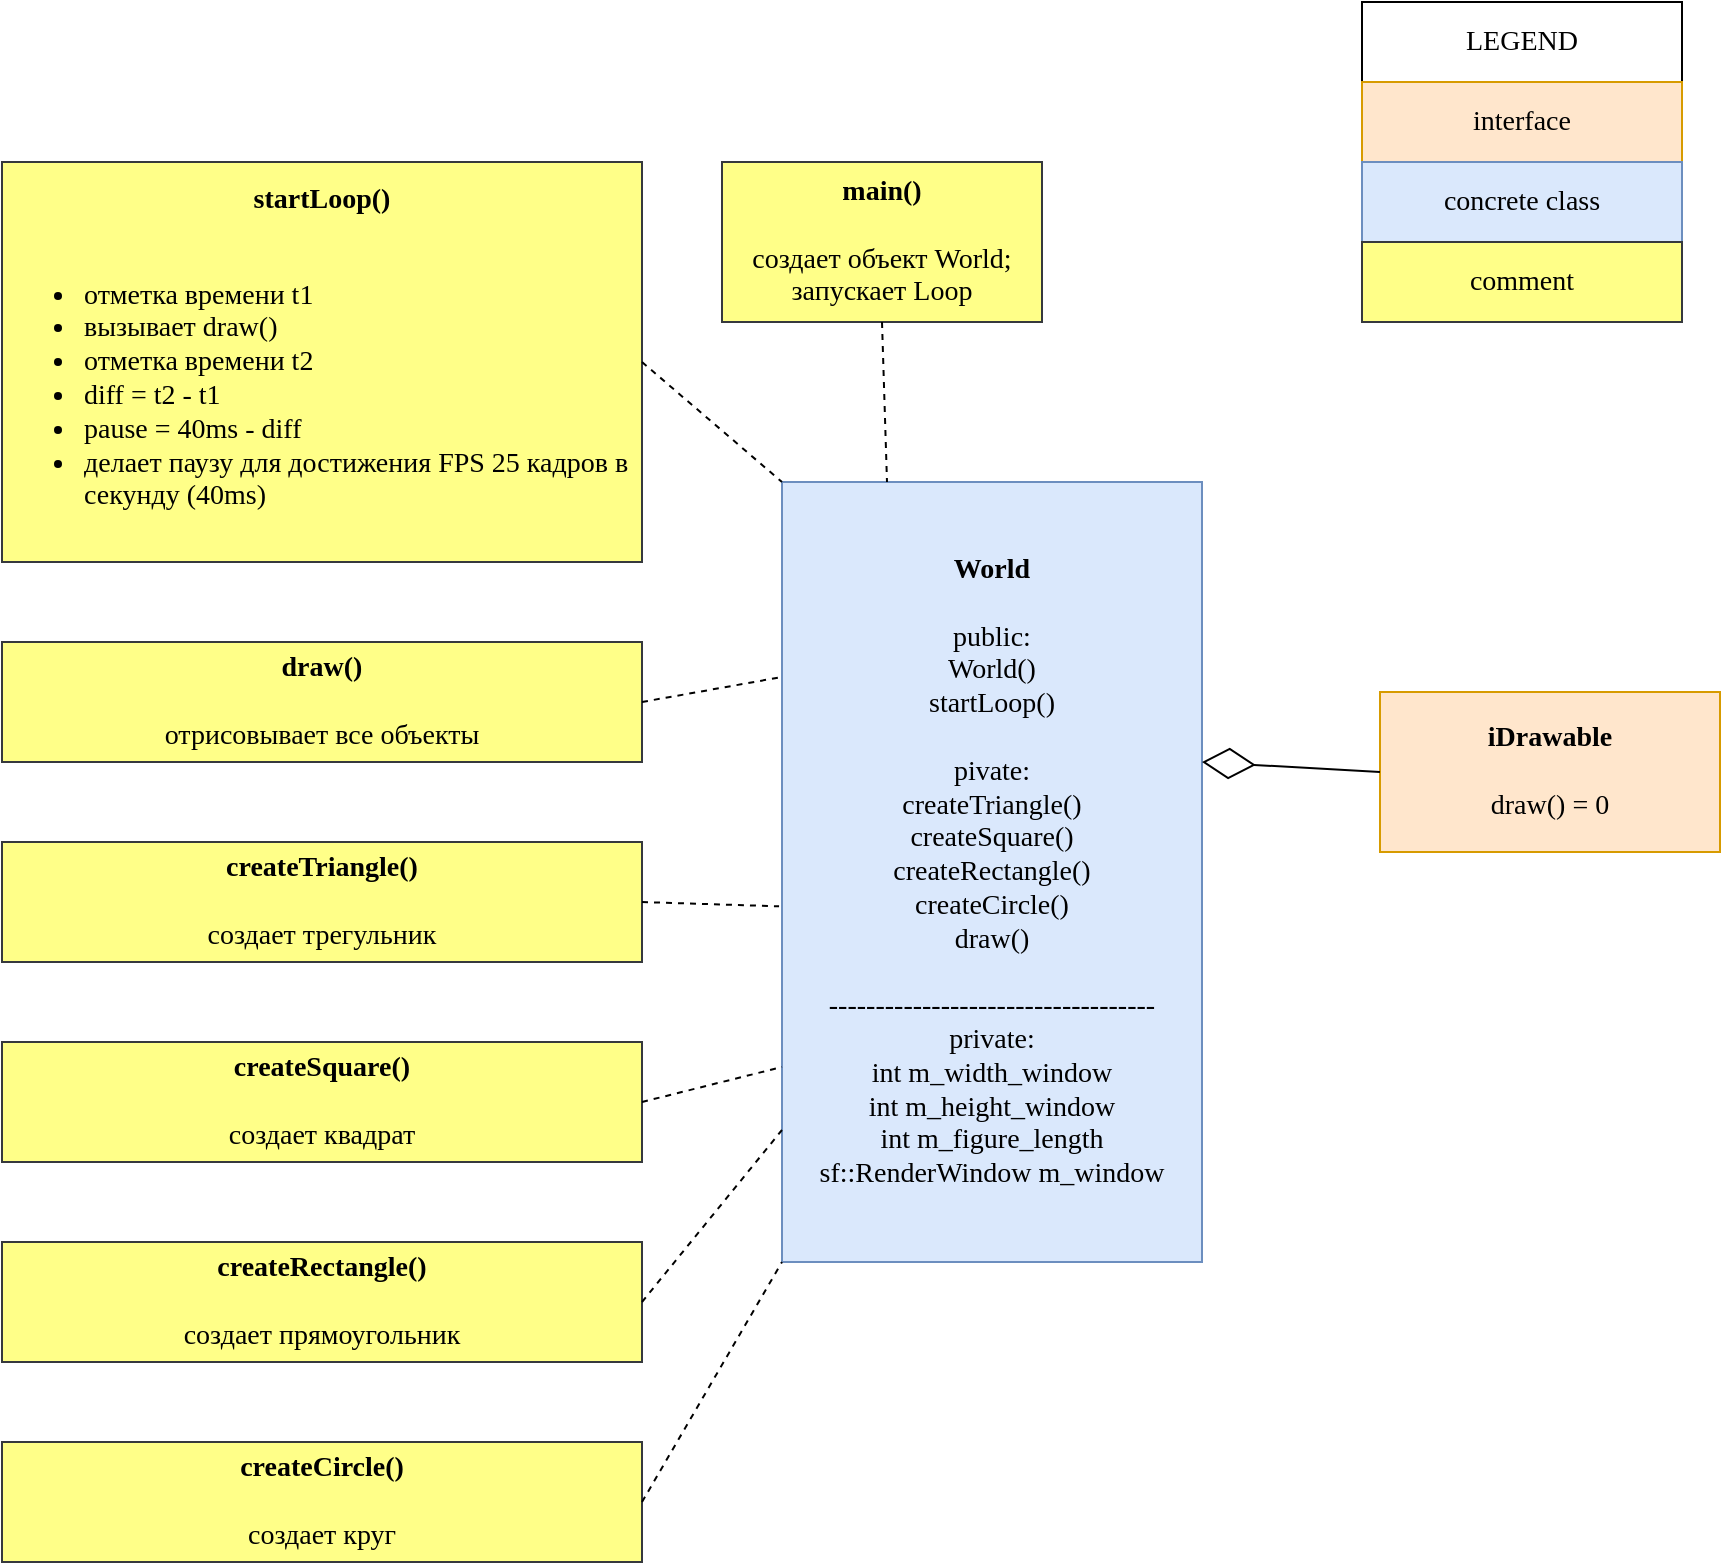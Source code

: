 <mxfile version="20.5.3" type="device"><diagram id="C5RBs43oDa-KdzZeNtuy" name="Page-1"><mxGraphModel dx="2557" dy="973" grid="1" gridSize="10" guides="1" tooltips="1" connect="1" arrows="1" fold="1" page="1" pageScale="1" pageWidth="827" pageHeight="1169" math="0" shadow="0"><root><mxCell id="WIyWlLk6GJQsqaUBKTNV-0"/><mxCell id="WIyWlLk6GJQsqaUBKTNV-1" parent="WIyWlLk6GJQsqaUBKTNV-0"/><mxCell id="G0LiLgfOmhkkvJu92zh--0" value="&lt;font face=&quot;Times New Roman&quot; style=&quot;font-size: 14px;&quot;&gt;&lt;b&gt;iDrawable&lt;/b&gt;&lt;br&gt;&lt;br&gt;draw() = 0&lt;/font&gt;" style="rounded=0;whiteSpace=wrap;html=1;fillColor=#ffe6cc;strokeColor=#d79b00;" parent="WIyWlLk6GJQsqaUBKTNV-1" vertex="1"><mxGeometry x="329" y="545" width="170" height="80" as="geometry"/></mxCell><mxCell id="G0LiLgfOmhkkvJu92zh--2" value="&lt;b&gt;World&lt;/b&gt;&lt;br&gt;&lt;br&gt;public:&lt;br&gt;World()&lt;br&gt;startLoop()&lt;br&gt;&lt;br&gt;pivate:&lt;br&gt;createTriangle()&lt;br&gt;createSquare()&lt;br&gt;createRectangle()&lt;br&gt;createCircle()&lt;br&gt;draw()&lt;br&gt;&lt;br&gt;-----------------------------------&lt;br&gt;private:&lt;br&gt;int m_width_window&lt;br&gt;int m_height_window&lt;br&gt;int m_figure_length&lt;br&gt;&lt;span style=&quot;font-size: 14px;&quot;&gt;sf::RenderWindow m_window&lt;/span&gt;" style="rounded=0;whiteSpace=wrap;html=1;fontFamily=Times New Roman;fontSize=14;fillColor=#dae8fc;strokeColor=#6c8ebf;" parent="WIyWlLk6GJQsqaUBKTNV-1" vertex="1"><mxGeometry x="30" y="440" width="210" height="390" as="geometry"/></mxCell><mxCell id="G0LiLgfOmhkkvJu92zh--5" value="" style="endArrow=diamondThin;endFill=0;endSize=24;html=1;rounded=0;fontFamily=Times New Roman;fontSize=14;exitX=0;exitY=0.5;exitDx=0;exitDy=0;" parent="WIyWlLk6GJQsqaUBKTNV-1" source="G0LiLgfOmhkkvJu92zh--0" edge="1"><mxGeometry width="160" relative="1" as="geometry"><mxPoint x="290" y="520" as="sourcePoint"/><mxPoint x="240" y="580" as="targetPoint"/></mxGeometry></mxCell><mxCell id="G0LiLgfOmhkkvJu92zh--12" value="&lt;b&gt;startLoop()&lt;/b&gt;&lt;br&gt;&lt;br&gt;&lt;ul&gt;&lt;li style=&quot;text-align: left;&quot;&gt;отметка времени t1&lt;/li&gt;&lt;li style=&quot;text-align: left;&quot;&gt;вызывает draw()&lt;/li&gt;&lt;li style=&quot;text-align: left;&quot;&gt;отметка времени t2&lt;/li&gt;&lt;li style=&quot;text-align: left;&quot;&gt;diff = t2 - t1&lt;/li&gt;&lt;li style=&quot;text-align: left;&quot;&gt;pause = 40ms - diff&lt;/li&gt;&lt;li style=&quot;text-align: left;&quot;&gt;делает паузу для достижения FPS 25 кадров в секунду (40ms)&lt;/li&gt;&lt;/ul&gt;" style="rounded=0;whiteSpace=wrap;html=1;fontFamily=Times New Roman;fontSize=14;fillColor=#ffff88;strokeColor=#36393d;" parent="WIyWlLk6GJQsqaUBKTNV-1" vertex="1"><mxGeometry x="-360" y="280" width="320" height="200" as="geometry"/></mxCell><mxCell id="G0LiLgfOmhkkvJu92zh--13" value="" style="endArrow=none;dashed=1;html=1;rounded=0;fontFamily=Times New Roman;fontSize=14;exitX=1;exitY=0.5;exitDx=0;exitDy=0;entryX=0;entryY=0;entryDx=0;entryDy=0;" parent="WIyWlLk6GJQsqaUBKTNV-1" source="G0LiLgfOmhkkvJu92zh--12" target="G0LiLgfOmhkkvJu92zh--2" edge="1"><mxGeometry width="50" height="50" relative="1" as="geometry"><mxPoint x="290" y="630" as="sourcePoint"/><mxPoint x="340" y="580" as="targetPoint"/></mxGeometry></mxCell><mxCell id="G0LiLgfOmhkkvJu92zh--14" value="&lt;b&gt;draw()&lt;/b&gt;&lt;br&gt;&lt;br&gt;отрисовывает все объекты" style="rounded=0;whiteSpace=wrap;html=1;fontFamily=Times New Roman;fontSize=14;fillColor=#ffff88;strokeColor=#36393d;" parent="WIyWlLk6GJQsqaUBKTNV-1" vertex="1"><mxGeometry x="-360" y="520" width="320" height="60" as="geometry"/></mxCell><mxCell id="G0LiLgfOmhkkvJu92zh--15" value="" style="endArrow=none;dashed=1;html=1;rounded=0;fontFamily=Times New Roman;fontSize=14;exitX=1;exitY=0.5;exitDx=0;exitDy=0;entryX=0;entryY=0.25;entryDx=0;entryDy=0;" parent="WIyWlLk6GJQsqaUBKTNV-1" source="G0LiLgfOmhkkvJu92zh--14" target="G0LiLgfOmhkkvJu92zh--2" edge="1"><mxGeometry width="50" height="50" relative="1" as="geometry"><mxPoint x="290" y="510" as="sourcePoint"/><mxPoint x="340" y="460" as="targetPoint"/></mxGeometry></mxCell><mxCell id="G0LiLgfOmhkkvJu92zh--16" value="&lt;b&gt;createTriangle()&lt;/b&gt;&lt;br&gt;&lt;br&gt;создает трегульник" style="rounded=0;whiteSpace=wrap;html=1;fontFamily=Times New Roman;fontSize=14;fillColor=#ffff88;strokeColor=#36393d;" parent="WIyWlLk6GJQsqaUBKTNV-1" vertex="1"><mxGeometry x="-360" y="620" width="320" height="60" as="geometry"/></mxCell><mxCell id="G0LiLgfOmhkkvJu92zh--17" value="" style="endArrow=none;dashed=1;html=1;rounded=0;fontFamily=Times New Roman;fontSize=14;exitX=1;exitY=0.5;exitDx=0;exitDy=0;entryX=-0.007;entryY=0.544;entryDx=0;entryDy=0;entryPerimeter=0;" parent="WIyWlLk6GJQsqaUBKTNV-1" source="G0LiLgfOmhkkvJu92zh--16" target="G0LiLgfOmhkkvJu92zh--2" edge="1"><mxGeometry width="50" height="50" relative="1" as="geometry"><mxPoint x="290" y="610" as="sourcePoint"/><mxPoint x="340" y="560" as="targetPoint"/></mxGeometry></mxCell><mxCell id="G0LiLgfOmhkkvJu92zh--18" value="&lt;b&gt;createSquare()&lt;/b&gt;&lt;br&gt;&lt;br&gt;создает квадрат" style="rounded=0;whiteSpace=wrap;html=1;fontFamily=Times New Roman;fontSize=14;fillColor=#ffff88;strokeColor=#36393d;" parent="WIyWlLk6GJQsqaUBKTNV-1" vertex="1"><mxGeometry x="-360" y="720" width="320" height="60" as="geometry"/></mxCell><mxCell id="G0LiLgfOmhkkvJu92zh--19" value="" style="endArrow=none;dashed=1;html=1;rounded=0;fontFamily=Times New Roman;fontSize=14;exitX=1;exitY=0.5;exitDx=0;exitDy=0;entryX=0;entryY=0.75;entryDx=0;entryDy=0;" parent="WIyWlLk6GJQsqaUBKTNV-1" source="G0LiLgfOmhkkvJu92zh--18" target="G0LiLgfOmhkkvJu92zh--2" edge="1"><mxGeometry width="50" height="50" relative="1" as="geometry"><mxPoint x="290" y="600" as="sourcePoint"/><mxPoint x="340" y="550" as="targetPoint"/></mxGeometry></mxCell><mxCell id="G0LiLgfOmhkkvJu92zh--20" value="&lt;b&gt;createRectangle()&lt;/b&gt;&lt;br&gt;&lt;br&gt;создает прямоугольник" style="rounded=0;whiteSpace=wrap;html=1;fontFamily=Times New Roman;fontSize=14;fillColor=#ffff88;strokeColor=#36393d;" parent="WIyWlLk6GJQsqaUBKTNV-1" vertex="1"><mxGeometry x="-360" y="820" width="320" height="60" as="geometry"/></mxCell><mxCell id="G0LiLgfOmhkkvJu92zh--21" value="&lt;b&gt;createCircle()&lt;/b&gt;&lt;br&gt;&lt;br&gt;создает круг" style="rounded=0;whiteSpace=wrap;html=1;fontFamily=Times New Roman;fontSize=14;fillColor=#ffff88;strokeColor=#36393d;" parent="WIyWlLk6GJQsqaUBKTNV-1" vertex="1"><mxGeometry x="-360" y="920" width="320" height="60" as="geometry"/></mxCell><mxCell id="G0LiLgfOmhkkvJu92zh--22" value="" style="endArrow=none;dashed=1;html=1;rounded=0;fontFamily=Times New Roman;fontSize=14;exitX=1;exitY=0.5;exitDx=0;exitDy=0;" parent="WIyWlLk6GJQsqaUBKTNV-1" source="G0LiLgfOmhkkvJu92zh--20" target="G0LiLgfOmhkkvJu92zh--2" edge="1"><mxGeometry width="50" height="50" relative="1" as="geometry"><mxPoint x="290" y="780" as="sourcePoint"/><mxPoint x="340" y="730" as="targetPoint"/></mxGeometry></mxCell><mxCell id="G0LiLgfOmhkkvJu92zh--23" value="" style="endArrow=none;dashed=1;html=1;rounded=0;fontFamily=Times New Roman;fontSize=14;exitX=1;exitY=0.5;exitDx=0;exitDy=0;entryX=0;entryY=1;entryDx=0;entryDy=0;" parent="WIyWlLk6GJQsqaUBKTNV-1" source="G0LiLgfOmhkkvJu92zh--21" target="G0LiLgfOmhkkvJu92zh--2" edge="1"><mxGeometry width="50" height="50" relative="1" as="geometry"><mxPoint x="290" y="780" as="sourcePoint"/><mxPoint x="340" y="730" as="targetPoint"/></mxGeometry></mxCell><mxCell id="G0LiLgfOmhkkvJu92zh--24" value="&lt;b&gt;main()&lt;/b&gt;&lt;br&gt;&lt;br&gt;создает объект World;&lt;br&gt;запускает Loop" style="rounded=0;whiteSpace=wrap;html=1;fontFamily=Times New Roman;fontSize=14;fillColor=#ffff88;strokeColor=#36393d;" parent="WIyWlLk6GJQsqaUBKTNV-1" vertex="1"><mxGeometry y="280" width="160" height="80" as="geometry"/></mxCell><mxCell id="G0LiLgfOmhkkvJu92zh--25" value="" style="endArrow=none;dashed=1;html=1;rounded=0;fontFamily=Times New Roman;fontSize=14;exitX=0.5;exitY=1;exitDx=0;exitDy=0;entryX=0.25;entryY=0;entryDx=0;entryDy=0;" parent="WIyWlLk6GJQsqaUBKTNV-1" source="G0LiLgfOmhkkvJu92zh--24" target="G0LiLgfOmhkkvJu92zh--2" edge="1"><mxGeometry width="50" height="50" relative="1" as="geometry"><mxPoint x="290" y="480" as="sourcePoint"/><mxPoint x="340" y="430" as="targetPoint"/></mxGeometry></mxCell><mxCell id="G0LiLgfOmhkkvJu92zh--26" value="LEGEND" style="rounded=0;whiteSpace=wrap;html=1;fontFamily=Times New Roman;fontSize=14;" parent="WIyWlLk6GJQsqaUBKTNV-1" vertex="1"><mxGeometry x="320" y="200" width="160" height="40" as="geometry"/></mxCell><mxCell id="G0LiLgfOmhkkvJu92zh--28" value="interface" style="rounded=0;whiteSpace=wrap;html=1;fontFamily=Times New Roman;fontSize=14;fillColor=#ffe6cc;strokeColor=#d79b00;" parent="WIyWlLk6GJQsqaUBKTNV-1" vertex="1"><mxGeometry x="320" y="240" width="160" height="40" as="geometry"/></mxCell><mxCell id="G0LiLgfOmhkkvJu92zh--29" value="concrete class" style="rounded=0;whiteSpace=wrap;html=1;fontFamily=Times New Roman;fontSize=14;fillColor=#dae8fc;strokeColor=#6c8ebf;" parent="WIyWlLk6GJQsqaUBKTNV-1" vertex="1"><mxGeometry x="320" y="280" width="160" height="40" as="geometry"/></mxCell><mxCell id="G0LiLgfOmhkkvJu92zh--30" value="comment" style="rounded=0;whiteSpace=wrap;html=1;fontFamily=Times New Roman;fontSize=14;fillColor=#ffff88;strokeColor=#36393d;" parent="WIyWlLk6GJQsqaUBKTNV-1" vertex="1"><mxGeometry x="320" y="320" width="160" height="40" as="geometry"/></mxCell></root></mxGraphModel></diagram></mxfile>